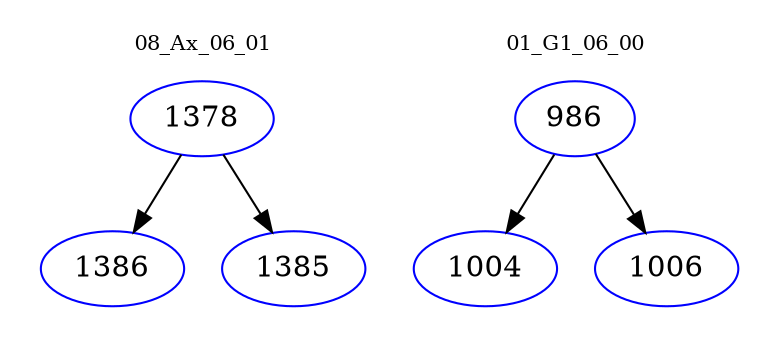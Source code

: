 digraph{
subgraph cluster_0 {
color = white
label = "08_Ax_06_01";
fontsize=10;
T0_1378 [label="1378", color="blue"]
T0_1378 -> T0_1386 [color="black"]
T0_1386 [label="1386", color="blue"]
T0_1378 -> T0_1385 [color="black"]
T0_1385 [label="1385", color="blue"]
}
subgraph cluster_1 {
color = white
label = "01_G1_06_00";
fontsize=10;
T1_986 [label="986", color="blue"]
T1_986 -> T1_1004 [color="black"]
T1_1004 [label="1004", color="blue"]
T1_986 -> T1_1006 [color="black"]
T1_1006 [label="1006", color="blue"]
}
}
